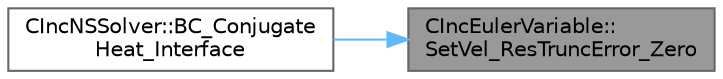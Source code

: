 digraph "CIncEulerVariable::SetVel_ResTruncError_Zero"
{
 // LATEX_PDF_SIZE
  bgcolor="transparent";
  edge [fontname=Helvetica,fontsize=10,labelfontname=Helvetica,labelfontsize=10];
  node [fontname=Helvetica,fontsize=10,shape=box,height=0.2,width=0.4];
  rankdir="RL";
  Node1 [id="Node000001",label="CIncEulerVariable::\lSetVel_ResTruncError_Zero",height=0.2,width=0.4,color="gray40", fillcolor="grey60", style="filled", fontcolor="black",tooltip="Set the momentum part of the truncation error to zero."];
  Node1 -> Node2 [id="edge1_Node000001_Node000002",dir="back",color="steelblue1",style="solid",tooltip=" "];
  Node2 [id="Node000002",label="CIncNSSolver::BC_Conjugate\lHeat_Interface",height=0.2,width=0.4,color="grey40", fillcolor="white", style="filled",URL="$classCIncNSSolver.html#a20df3bf692b483420474f500c981584f",tooltip="Impose the (received) conjugate heat variables."];
}
